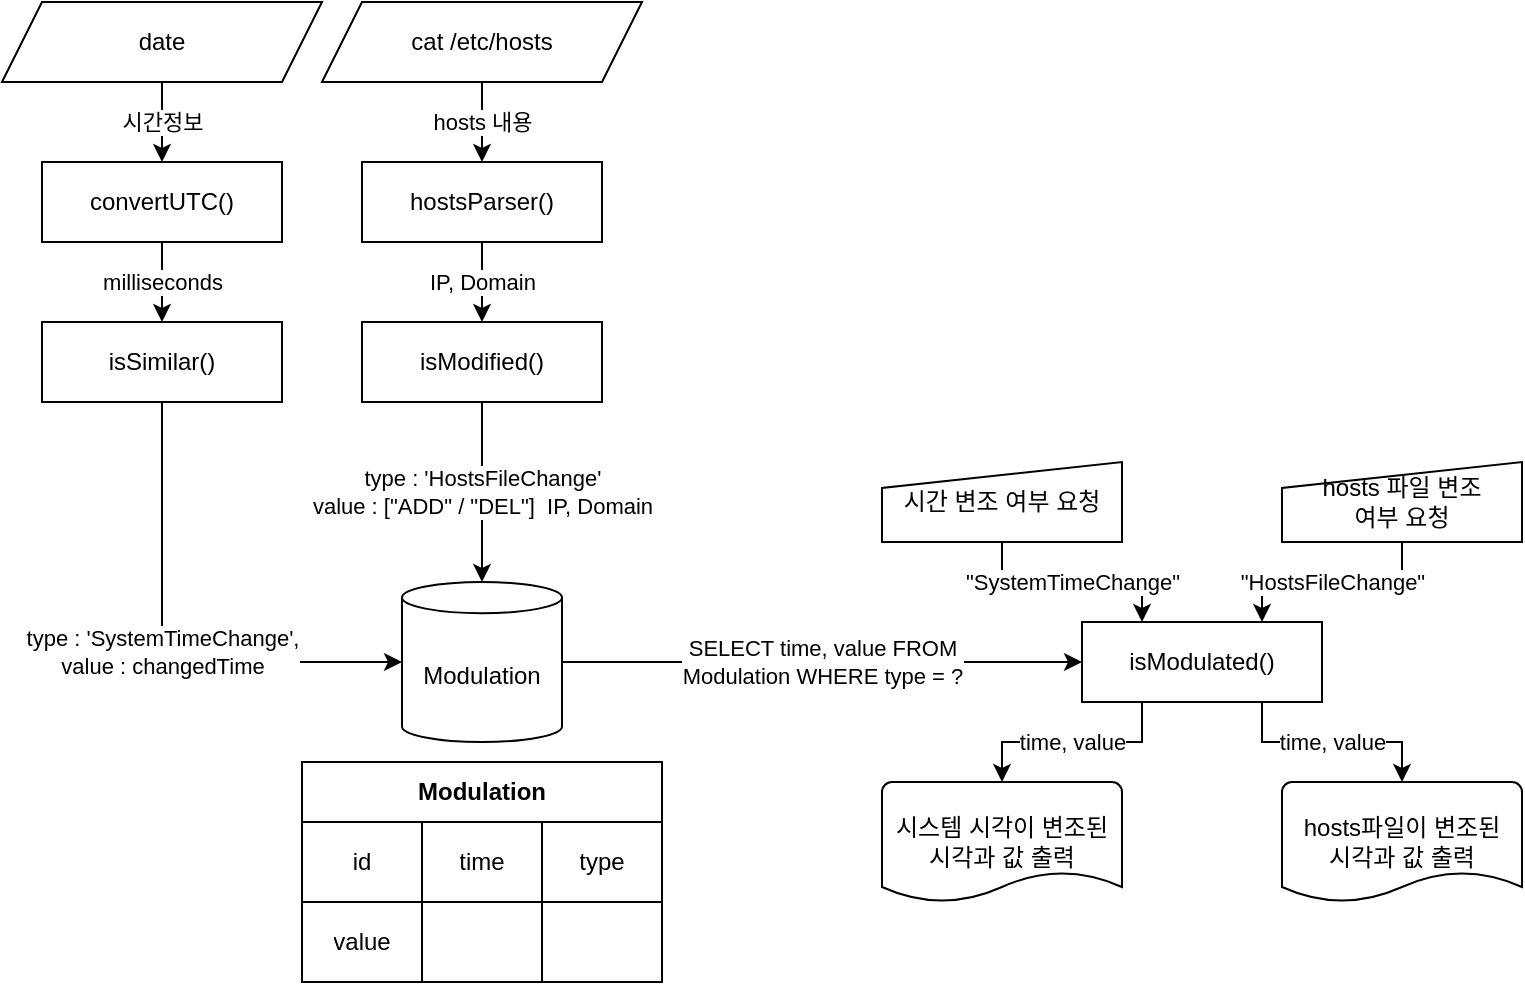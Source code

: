 <mxfile version="14.2.2" type="device"><diagram id="ftw8sSiOfZDfWN1B6twb" name="Page-1"><mxGraphModel dx="1865" dy="548" grid="1" gridSize="10" guides="1" tooltips="1" connect="1" arrows="1" fold="1" page="1" pageScale="1" pageWidth="827" pageHeight="1169" math="0" shadow="0"><root><mxCell id="0"/><mxCell id="1" parent="0"/><mxCell id="iCiZgDT-G1OhPRlPyUa2-1" value="Modulation" style="shape=table;html=1;whiteSpace=wrap;startSize=30;container=1;collapsible=0;childLayout=tableLayout;fontStyle=1;align=center;" vertex="1" parent="1"><mxGeometry x="30" y="540" width="180" height="110" as="geometry"/></mxCell><mxCell id="iCiZgDT-G1OhPRlPyUa2-2" value="" style="shape=partialRectangle;html=1;whiteSpace=wrap;collapsible=0;dropTarget=0;pointerEvents=0;fillColor=none;top=0;left=0;bottom=0;right=0;points=[[0,0.5],[1,0.5]];portConstraint=eastwest;" vertex="1" parent="iCiZgDT-G1OhPRlPyUa2-1"><mxGeometry y="30" width="180" height="40" as="geometry"/></mxCell><mxCell id="iCiZgDT-G1OhPRlPyUa2-3" value="id" style="shape=partialRectangle;html=1;whiteSpace=wrap;connectable=0;fillColor=none;top=0;left=0;bottom=0;right=0;overflow=hidden;" vertex="1" parent="iCiZgDT-G1OhPRlPyUa2-2"><mxGeometry width="60" height="40" as="geometry"/></mxCell><mxCell id="iCiZgDT-G1OhPRlPyUa2-4" value="time" style="shape=partialRectangle;html=1;whiteSpace=wrap;connectable=0;fillColor=none;top=0;left=0;bottom=0;right=0;overflow=hidden;" vertex="1" parent="iCiZgDT-G1OhPRlPyUa2-2"><mxGeometry x="60" width="60" height="40" as="geometry"/></mxCell><mxCell id="iCiZgDT-G1OhPRlPyUa2-5" value="type" style="shape=partialRectangle;html=1;whiteSpace=wrap;connectable=0;fillColor=none;top=0;left=0;bottom=0;right=0;overflow=hidden;" vertex="1" parent="iCiZgDT-G1OhPRlPyUa2-2"><mxGeometry x="120" width="60" height="40" as="geometry"/></mxCell><mxCell id="iCiZgDT-G1OhPRlPyUa2-6" value="" style="shape=partialRectangle;html=1;whiteSpace=wrap;collapsible=0;dropTarget=0;pointerEvents=0;fillColor=none;top=0;left=0;bottom=0;right=0;points=[[0,0.5],[1,0.5]];portConstraint=eastwest;" vertex="1" parent="iCiZgDT-G1OhPRlPyUa2-1"><mxGeometry y="70" width="180" height="40" as="geometry"/></mxCell><mxCell id="iCiZgDT-G1OhPRlPyUa2-7" value="value" style="shape=partialRectangle;html=1;whiteSpace=wrap;connectable=0;fillColor=none;top=0;left=0;bottom=0;right=0;overflow=hidden;" vertex="1" parent="iCiZgDT-G1OhPRlPyUa2-6"><mxGeometry width="60" height="40" as="geometry"/></mxCell><mxCell id="iCiZgDT-G1OhPRlPyUa2-8" value="" style="shape=partialRectangle;html=1;whiteSpace=wrap;connectable=0;fillColor=none;top=0;left=0;bottom=0;right=0;overflow=hidden;" vertex="1" parent="iCiZgDT-G1OhPRlPyUa2-6"><mxGeometry x="60" width="60" height="40" as="geometry"/></mxCell><mxCell id="iCiZgDT-G1OhPRlPyUa2-9" value="" style="shape=partialRectangle;html=1;whiteSpace=wrap;connectable=0;fillColor=none;top=0;left=0;bottom=0;right=0;overflow=hidden;" vertex="1" parent="iCiZgDT-G1OhPRlPyUa2-6"><mxGeometry x="120" width="60" height="40" as="geometry"/></mxCell><mxCell id="iCiZgDT-G1OhPRlPyUa2-20" value="hosts 내용" style="edgeStyle=orthogonalEdgeStyle;rounded=0;orthogonalLoop=1;jettySize=auto;html=1;exitX=0.5;exitY=1;exitDx=0;exitDy=0;entryX=0.5;entryY=0;entryDx=0;entryDy=0;" edge="1" parent="1" source="iCiZgDT-G1OhPRlPyUa2-21" target="iCiZgDT-G1OhPRlPyUa2-25"><mxGeometry relative="1" as="geometry"/></mxCell><mxCell id="iCiZgDT-G1OhPRlPyUa2-21" value="cat /etc/hosts" style="shape=parallelogram;perimeter=parallelogramPerimeter;whiteSpace=wrap;html=1;fixedSize=1;" vertex="1" parent="1"><mxGeometry x="40" y="160" width="160" height="40" as="geometry"/></mxCell><mxCell id="iCiZgDT-G1OhPRlPyUa2-44" value="시간정보" style="edgeStyle=orthogonalEdgeStyle;rounded=0;orthogonalLoop=1;jettySize=auto;html=1;exitX=0.5;exitY=1;exitDx=0;exitDy=0;entryX=0.5;entryY=0;entryDx=0;entryDy=0;" edge="1" parent="1" source="iCiZgDT-G1OhPRlPyUa2-23" target="iCiZgDT-G1OhPRlPyUa2-43"><mxGeometry relative="1" as="geometry"/></mxCell><mxCell id="iCiZgDT-G1OhPRlPyUa2-23" value="date" style="shape=parallelogram;perimeter=parallelogramPerimeter;whiteSpace=wrap;html=1;fixedSize=1;" vertex="1" parent="1"><mxGeometry x="-120" y="160" width="160" height="40" as="geometry"/></mxCell><mxCell id="iCiZgDT-G1OhPRlPyUa2-42" value="IP, Domain" style="edgeStyle=orthogonalEdgeStyle;rounded=0;orthogonalLoop=1;jettySize=auto;html=1;exitX=0.5;exitY=1;exitDx=0;exitDy=0;entryX=0.5;entryY=0;entryDx=0;entryDy=0;" edge="1" parent="1" source="iCiZgDT-G1OhPRlPyUa2-25" target="iCiZgDT-G1OhPRlPyUa2-41"><mxGeometry relative="1" as="geometry"/></mxCell><mxCell id="iCiZgDT-G1OhPRlPyUa2-25" value="hostsParser()" style="rounded=0;whiteSpace=wrap;html=1;" vertex="1" parent="1"><mxGeometry x="60" y="240" width="120" height="40" as="geometry"/></mxCell><mxCell id="iCiZgDT-G1OhPRlPyUa2-26" value="SELECT time, value FROM&lt;br&gt;Modulation WHERE type = ?" style="edgeStyle=orthogonalEdgeStyle;rounded=0;orthogonalLoop=1;jettySize=auto;html=1;exitX=1;exitY=0.5;exitDx=0;exitDy=0;exitPerimeter=0;entryX=0;entryY=0.5;entryDx=0;entryDy=0;" edge="1" parent="1" source="iCiZgDT-G1OhPRlPyUa2-28" target="iCiZgDT-G1OhPRlPyUa2-32"><mxGeometry relative="1" as="geometry"/></mxCell><mxCell id="iCiZgDT-G1OhPRlPyUa2-28" value="Modulation" style="shape=cylinder3;whiteSpace=wrap;html=1;boundedLbl=1;backgroundOutline=1;size=7.8;" vertex="1" parent="1"><mxGeometry x="80" y="450" width="80" height="80" as="geometry"/></mxCell><mxCell id="iCiZgDT-G1OhPRlPyUa2-29" value="&quot;SystemTimeChange&quot;" style="edgeStyle=orthogonalEdgeStyle;rounded=0;orthogonalLoop=1;jettySize=auto;html=1;exitX=0.5;exitY=1;exitDx=0;exitDy=0;entryX=0.25;entryY=0;entryDx=0;entryDy=0;" edge="1" parent="1" source="iCiZgDT-G1OhPRlPyUa2-30" target="iCiZgDT-G1OhPRlPyUa2-32"><mxGeometry relative="1" as="geometry"/></mxCell><mxCell id="iCiZgDT-G1OhPRlPyUa2-30" value="시간 변조 여부 요청" style="shape=manualInput;whiteSpace=wrap;html=1;align=center;size=13;" vertex="1" parent="1"><mxGeometry x="320" y="390" width="120" height="40" as="geometry"/></mxCell><mxCell id="iCiZgDT-G1OhPRlPyUa2-31" value="time, value" style="edgeStyle=orthogonalEdgeStyle;rounded=0;orthogonalLoop=1;jettySize=auto;html=1;exitX=0.25;exitY=1;exitDx=0;exitDy=0;entryX=0.5;entryY=0;entryDx=0;entryDy=0;entryPerimeter=0;" edge="1" parent="1" source="iCiZgDT-G1OhPRlPyUa2-32" target="iCiZgDT-G1OhPRlPyUa2-39"><mxGeometry relative="1" as="geometry"/></mxCell><mxCell id="iCiZgDT-G1OhPRlPyUa2-32" value="isModulated()" style="rounded=0;whiteSpace=wrap;html=1;" vertex="1" parent="1"><mxGeometry x="420" y="470" width="120" height="40" as="geometry"/></mxCell><mxCell id="iCiZgDT-G1OhPRlPyUa2-39" value="시스템 시각이 변조된&lt;br&gt;시각과 값 출력" style="strokeWidth=1;html=1;shape=mxgraph.flowchart.document2;whiteSpace=wrap;size=0.25;align=center;" vertex="1" parent="1"><mxGeometry x="320" y="550" width="120" height="60" as="geometry"/></mxCell><mxCell id="iCiZgDT-G1OhPRlPyUa2-49" value="type : 'HostsFileChange'&lt;br&gt;value : [&quot;ADD&quot; / &quot;DEL&quot;]&amp;nbsp;&amp;nbsp;IP, Domain" style="edgeStyle=orthogonalEdgeStyle;rounded=0;orthogonalLoop=1;jettySize=auto;html=1;exitX=0.5;exitY=1;exitDx=0;exitDy=0;entryX=0.5;entryY=0;entryDx=0;entryDy=0;entryPerimeter=0;" edge="1" parent="1" source="iCiZgDT-G1OhPRlPyUa2-41" target="iCiZgDT-G1OhPRlPyUa2-28"><mxGeometry relative="1" as="geometry"/></mxCell><mxCell id="iCiZgDT-G1OhPRlPyUa2-41" value="isModified()" style="rounded=0;whiteSpace=wrap;html=1;" vertex="1" parent="1"><mxGeometry x="60" y="320" width="120" height="40" as="geometry"/></mxCell><mxCell id="iCiZgDT-G1OhPRlPyUa2-46" value="milliseconds" style="edgeStyle=orthogonalEdgeStyle;rounded=0;orthogonalLoop=1;jettySize=auto;html=1;exitX=0.5;exitY=1;exitDx=0;exitDy=0;entryX=0.5;entryY=0;entryDx=0;entryDy=0;" edge="1" parent="1" source="iCiZgDT-G1OhPRlPyUa2-43" target="iCiZgDT-G1OhPRlPyUa2-45"><mxGeometry relative="1" as="geometry"/></mxCell><mxCell id="iCiZgDT-G1OhPRlPyUa2-43" value="convertUTC()" style="rounded=0;whiteSpace=wrap;html=1;" vertex="1" parent="1"><mxGeometry x="-100" y="240" width="120" height="40" as="geometry"/></mxCell><mxCell id="iCiZgDT-G1OhPRlPyUa2-48" value="type : 'SystemTimeChange',&lt;br&gt;value : changedTime" style="edgeStyle=orthogonalEdgeStyle;rounded=0;orthogonalLoop=1;jettySize=auto;html=1;exitX=0.5;exitY=1;exitDx=0;exitDy=0;entryX=0;entryY=0.5;entryDx=0;entryDy=0;entryPerimeter=0;" edge="1" parent="1" source="iCiZgDT-G1OhPRlPyUa2-45" target="iCiZgDT-G1OhPRlPyUa2-28"><mxGeometry relative="1" as="geometry"/></mxCell><mxCell id="iCiZgDT-G1OhPRlPyUa2-45" value="isSimilar()" style="rounded=0;whiteSpace=wrap;html=1;" vertex="1" parent="1"><mxGeometry x="-100" y="320" width="120" height="40" as="geometry"/></mxCell><mxCell id="iCiZgDT-G1OhPRlPyUa2-57" value="&quot;HostsFileChange&quot;" style="edgeStyle=orthogonalEdgeStyle;rounded=0;orthogonalLoop=1;jettySize=auto;html=1;exitX=0.5;exitY=1;exitDx=0;exitDy=0;entryX=0.75;entryY=0;entryDx=0;entryDy=0;" edge="1" parent="1" source="iCiZgDT-G1OhPRlPyUa2-51" target="iCiZgDT-G1OhPRlPyUa2-32"><mxGeometry relative="1" as="geometry"/></mxCell><mxCell id="iCiZgDT-G1OhPRlPyUa2-51" value="hosts 파일 변조&lt;br&gt;여부 요청" style="shape=manualInput;whiteSpace=wrap;html=1;align=center;size=13;" vertex="1" parent="1"><mxGeometry x="520" y="390" width="120" height="40" as="geometry"/></mxCell><mxCell id="iCiZgDT-G1OhPRlPyUa2-52" value="time, value" style="edgeStyle=orthogonalEdgeStyle;rounded=0;orthogonalLoop=1;jettySize=auto;html=1;exitX=0.75;exitY=1;exitDx=0;exitDy=0;entryX=0.5;entryY=0;entryDx=0;entryDy=0;entryPerimeter=0;" edge="1" source="iCiZgDT-G1OhPRlPyUa2-32" target="iCiZgDT-G1OhPRlPyUa2-54" parent="1"><mxGeometry relative="1" as="geometry"><mxPoint x="580" y="510" as="sourcePoint"/></mxGeometry></mxCell><mxCell id="iCiZgDT-G1OhPRlPyUa2-54" value="hosts파일이 변조된&lt;br&gt;시각과 값 출력" style="strokeWidth=1;html=1;shape=mxgraph.flowchart.document2;whiteSpace=wrap;size=0.25;align=center;" vertex="1" parent="1"><mxGeometry x="520" y="550" width="120" height="60" as="geometry"/></mxCell></root></mxGraphModel></diagram></mxfile>